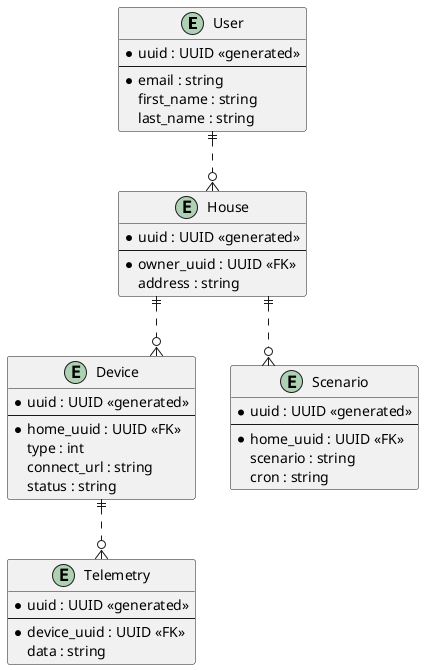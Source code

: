 ﻿@startuml

skinparam linetype ortho

entity User {
  *uuid : UUID <<generated>>
  --
  *email : string
  first_name : string
  last_name : string
}

entity House {
  *uuid : UUID <<generated>>
  --
  *owner_uuid : UUID <<FK>>
  address : string
}

entity Device {
  *uuid : UUID <<generated>>
  --
  *home_uuid : UUID <<FK>>
  type : int
  connect_url : string
  status : string
}

entity Scenario {
  *uuid : UUID <<generated>>
  --
  *home_uuid : UUID <<FK>>
  scenario : string
  cron : string
}

entity Telemetry {
  *uuid : UUID <<generated>>
  --
  *device_uuid : UUID <<FK>>
  data : string
}

User ||..o{ House
House ||..o{ Device
House ||..o{ Scenario
Device ||..o{ Telemetry

@enduml
